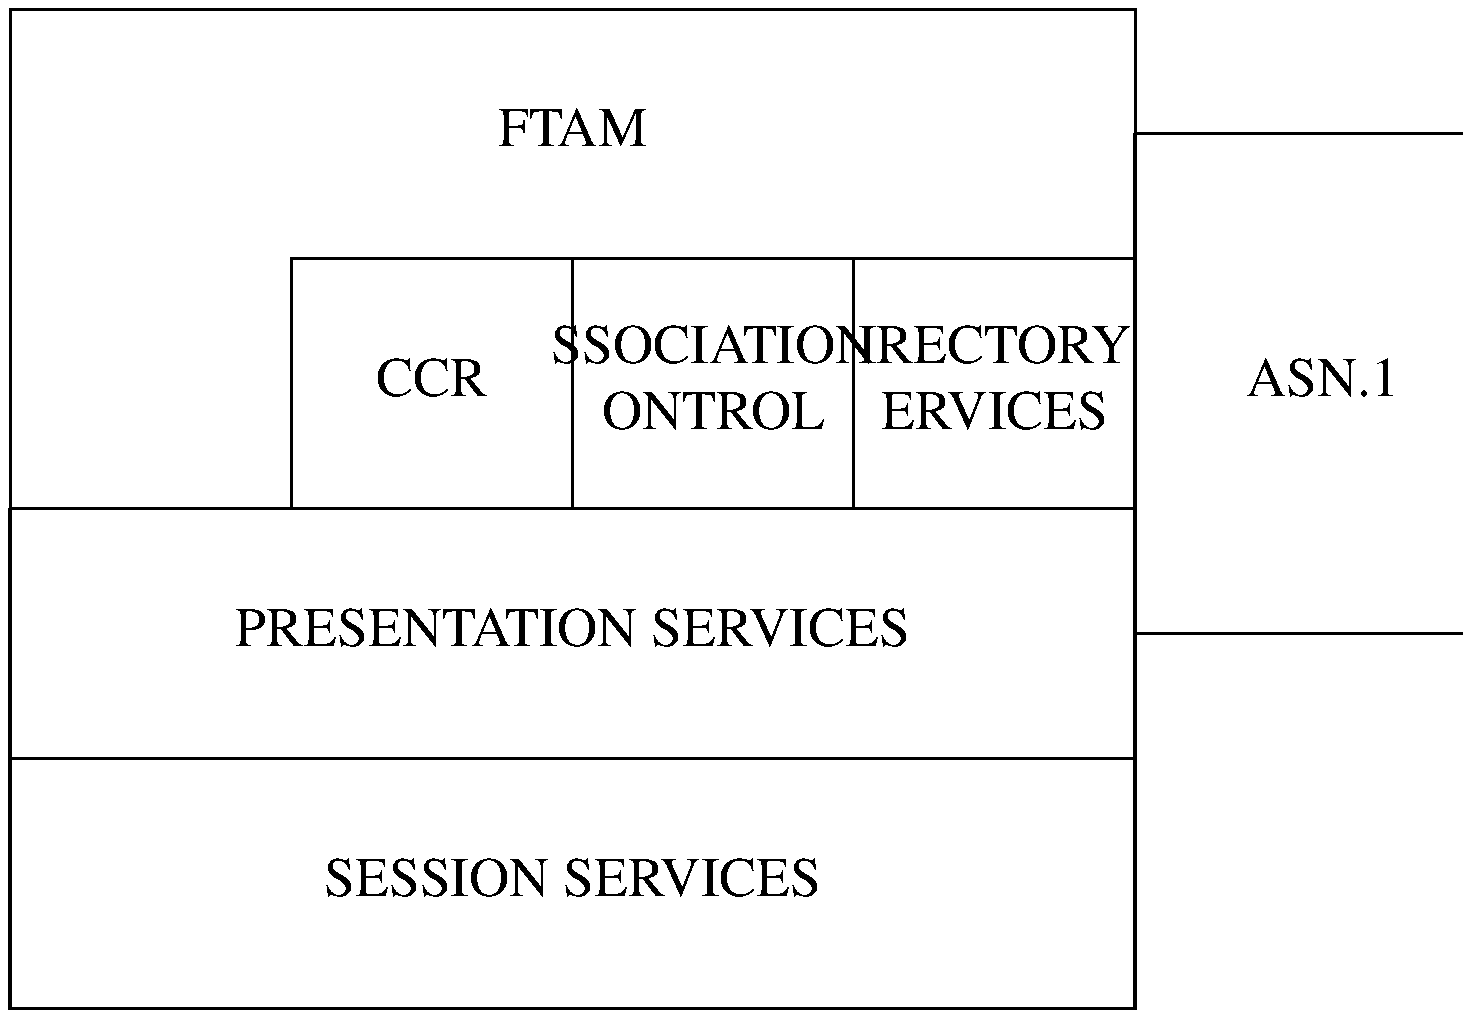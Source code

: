 .PS 7.5i
.ps 20
## figure A-42
B1:	box "SESSION SERVICES" width 3*boxwid
B2:	box "PRESENTATION SERVICES" width 3*boxwid with .sw at B1.nw
B3:	box "ASN.1" with .se at (B1.ne.x+boxwid, B1.ne.y+boxht/2) \
		height 2*boxht
B4:	box "\xx DIRECTORY" "" "\xx SERVICES" \
		with .se at B2.ne width boxwid*3/4
B6:	box "\xx ASSOCIATION" "" "\xx CONTROL" \
		with .ne at B4.nw width boxwid*3/4
B7:	box "CCR" with .ne at B6.nw width boxwid*3/4
##
	line from B2.nw \
	     to (B2.nw.x, B3.n.y+boxht/2) \
	     to (B3.nw.x, B3.n.y+boxht/2) \
	     to B3.nw
B5:	box invis width 3*boxwid height B3.n.y+boxht/2-B2.nw.y \
	    with .sw at B2.nw
	move to (B5.n.x, B5.n.y-lineht/2); "FTAM"
##
.PE

